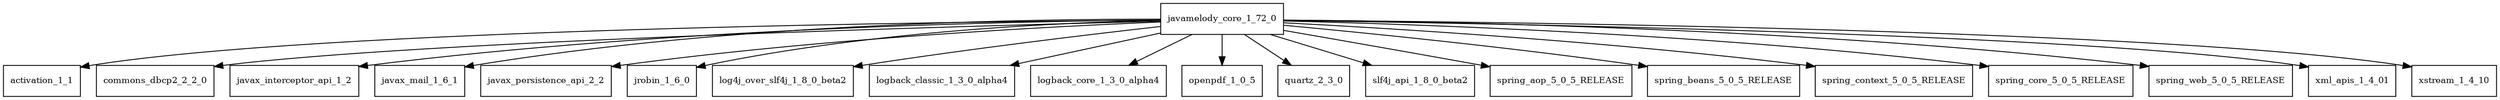 digraph javamelody_core_1_72_0_dependencies {
  node [shape = box, fontsize=10.0];
  javamelody_core_1_72_0 -> activation_1_1;
  javamelody_core_1_72_0 -> commons_dbcp2_2_2_0;
  javamelody_core_1_72_0 -> javax_interceptor_api_1_2;
  javamelody_core_1_72_0 -> javax_mail_1_6_1;
  javamelody_core_1_72_0 -> javax_persistence_api_2_2;
  javamelody_core_1_72_0 -> jrobin_1_6_0;
  javamelody_core_1_72_0 -> log4j_over_slf4j_1_8_0_beta2;
  javamelody_core_1_72_0 -> logback_classic_1_3_0_alpha4;
  javamelody_core_1_72_0 -> logback_core_1_3_0_alpha4;
  javamelody_core_1_72_0 -> openpdf_1_0_5;
  javamelody_core_1_72_0 -> quartz_2_3_0;
  javamelody_core_1_72_0 -> slf4j_api_1_8_0_beta2;
  javamelody_core_1_72_0 -> spring_aop_5_0_5_RELEASE;
  javamelody_core_1_72_0 -> spring_beans_5_0_5_RELEASE;
  javamelody_core_1_72_0 -> spring_context_5_0_5_RELEASE;
  javamelody_core_1_72_0 -> spring_core_5_0_5_RELEASE;
  javamelody_core_1_72_0 -> spring_web_5_0_5_RELEASE;
  javamelody_core_1_72_0 -> xml_apis_1_4_01;
  javamelody_core_1_72_0 -> xstream_1_4_10;
}
